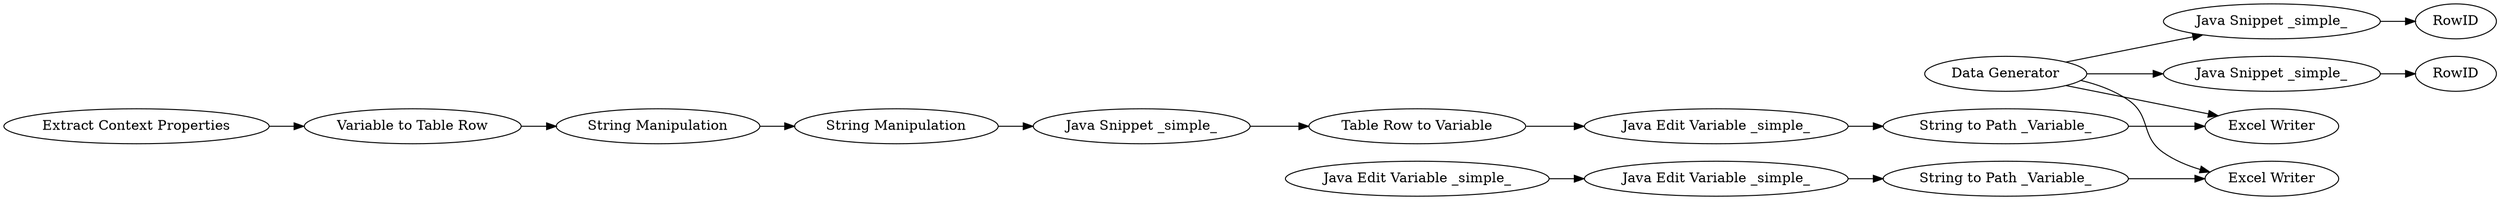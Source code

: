 digraph {
	1 [label="Data Generator"]
	2 [label="Java Snippet _simple_"]
	3 [label="Java Snippet _simple_"]
	5 [label="String Manipulation"]
	6 [label="String Manipulation"]
	9 [label="Java Snippet _simple_"]
	25 [label=RowID]
	26 [label="Java Edit Variable _simple_"]
	28 [label="Extract Context Properties"]
	29 [label=RowID]
	30 [label="Variable to Table Row"]
	31 [label="Table Row to Variable"]
	32 [label="String to Path _Variable_"]
	33 [label="Excel Writer"]
	34 [label="Java Edit Variable _simple_"]
	35 [label="Java Edit Variable _simple_"]
	36 [label="String to Path _Variable_"]
	37 [label="Excel Writer"]
	1 -> 3
	1 -> 2
	1 -> 33
	1 -> 37
	2 -> 25
	3 -> 29
	5 -> 6
	6 -> 9
	9 -> 31
	26 -> 32
	28 -> 30
	30 -> 5
	31 -> 26
	32 -> 33
	34 -> 36
	35 -> 34
	36 -> 37
	rankdir=LR
}
